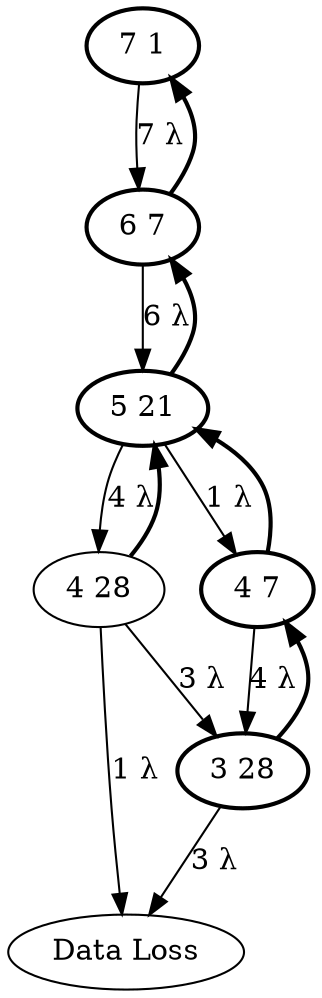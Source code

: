 digraph before {
n0 [label="Data Loss"]
n1 [label="3 28" style="bold"]
n1 -> n0 [label=<3 &#955;>]
n2 [label="4 28"]
n2 -> n1 [label=<3 &#955;>]
n2 -> n0 [label=<1 &#955;>]
n3 [label="4 7" style="bold"]
n3 -> n1 [label=<4 &#955;>]
n1 -> n3 [style="bold" constraint=false]
n4 [label="5 21" style="bold"]
n4 -> n2 [label=<4 &#955;>]
n4 -> n3 [label=<1 &#955;>]
n2 -> n4 [style="bold" constraint=false]
n3 -> n4 [style="bold" constraint=false]
n5 [label="6 7" style="bold"]
n5 -> n4 [label=<6 &#955;>]
n4 -> n5 [style="bold" constraint=false]
n5 -> n6 [style="bold" constraint=false]
n6 [label="7 1" style="bold"]
n6 -> n5 [label=<7 &#955;>]
}
